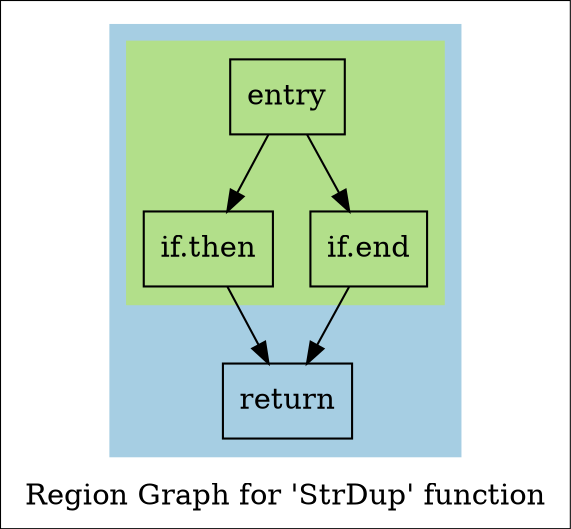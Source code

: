 digraph "Region Graph for 'StrDup' function" {
	label="Region Graph for 'StrDup' function";

	Node0xa24700 [shape=record,label="{entry}"];
	Node0xa24700 -> Node0xa3ea20;
	Node0xa24700 -> Node0xa29310;
	Node0xa3ea20 [shape=record,label="{if.then}"];
	Node0xa3ea20 -> Node0xa15630;
	Node0xa15630 [shape=record,label="{return}"];
	Node0xa29310 [shape=record,label="{if.end}"];
	Node0xa29310 -> Node0xa15630;
	colorscheme = "paired12"
        subgraph cluster_0xa97840 {
          label = "";
          style = filled;
          color = 1
          subgraph cluster_0xa978c0 {
            label = "";
            style = filled;
            color = 3
            Node0xa24700;
            Node0xa3ea20;
            Node0xa29310;
          }
          Node0xa15630;
        }
}
